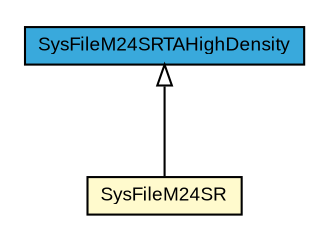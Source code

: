 #!/usr/local/bin/dot
#
# Class diagram 
# Generated by UMLGraph version R5_7_2-3-gee82a7 (http://www.umlgraph.org/)
#

digraph G {
	edge [fontname="arial",fontsize=10,labelfontname="arial",labelfontsize=10];
	node [fontname="arial",fontsize=10,shape=plaintext];
	nodesep=0.25;
	ranksep=0.5;
	// com.st.st25sdk.type4a.m24srtahighdensity.SysFileM24SRTAHighDensity
	c36076 [label=<<table title="com.st.st25sdk.type4a.m24srtahighdensity.SysFileM24SRTAHighDensity" border="0" cellborder="1" cellspacing="0" cellpadding="2" port="p" bgcolor="#39a9dc" href="./SysFileM24SRTAHighDensity.html">
		<tr><td><table border="0" cellspacing="0" cellpadding="1">
<tr><td align="center" balign="center"> SysFileM24SRTAHighDensity </td></tr>
		</table></td></tr>
		</table>>, URL="./SysFileM24SRTAHighDensity.html", fontname="arial", fontcolor="black", fontsize=9.0];
	// com.st.st25sdk.type4a.m24srtahighdensity.SysFileM24SR
	c36077 [label=<<table title="com.st.st25sdk.type4a.m24srtahighdensity.SysFileM24SR" border="0" cellborder="1" cellspacing="0" cellpadding="2" port="p" bgcolor="lemonChiffon" href="./SysFileM24SR.html">
		<tr><td><table border="0" cellspacing="0" cellpadding="1">
<tr><td align="center" balign="center"> SysFileM24SR </td></tr>
		</table></td></tr>
		</table>>, URL="./SysFileM24SR.html", fontname="arial", fontcolor="black", fontsize=9.0];
	//com.st.st25sdk.type4a.m24srtahighdensity.SysFileM24SR extends com.st.st25sdk.type4a.m24srtahighdensity.SysFileM24SRTAHighDensity
	c36076:p -> c36077:p [dir=back,arrowtail=empty];
}

